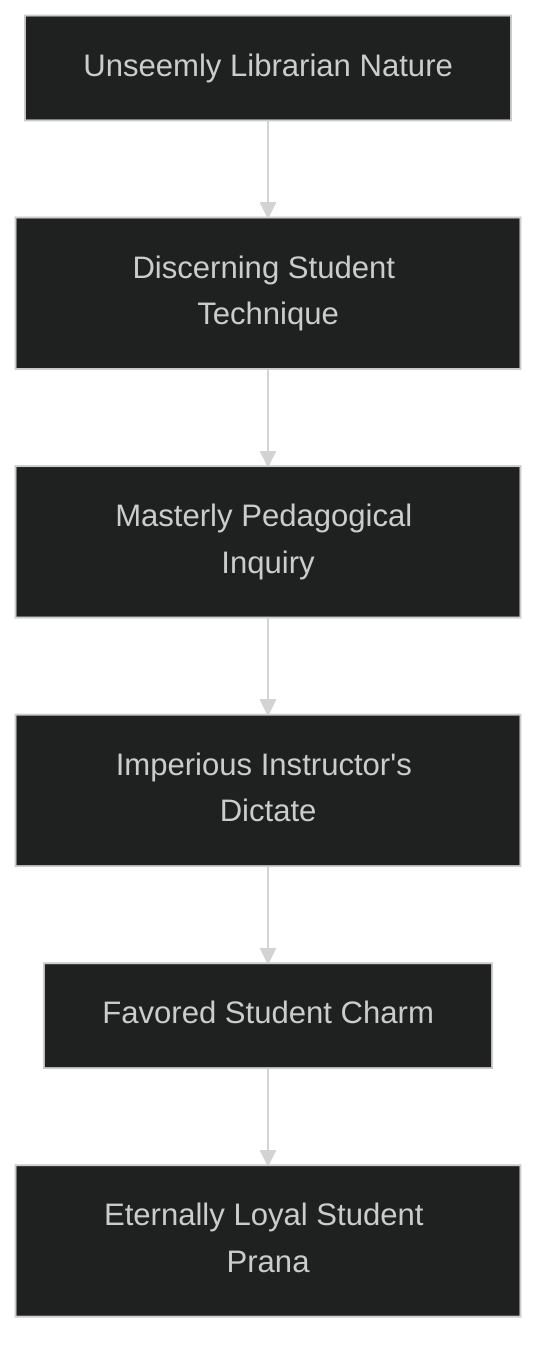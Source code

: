 ---
config:
  theme: dark
---
flowchart TD

    unseemly_librarian_nature[Unseemly Librarian Nature]
    click unseemly_librarian_nature callback "
        Unseemly Librarian Nature<br>
        <br>
        Cost: 2 motes<br>
        Duration: One hour per success<br>
        Type: Simple<br>
        Minimum Temperance: 1<br>
        Minimum Essence: 1<br>
        Prerequisite Charms: None<br>
        <br>
        The studious ghost-librarian is well in tune with the
        knowledge of the Ages. After all, many evenings he has
        nothing better to do than to read scrolls and books found
        in the Underworld — materials forever lost to Creation.
        By activating this Arcanos with 2 motes and his player
        making a successful Intelligence + Lore roll, the scholarly
        ghost receives one automatic success with all Daybreak
        Caste Abilities (Craft, Investigation, Lore, Medicine and
        Occult) for one hour per success.
        "

    discerning_student_technique[Discerning Student Technique]
    unseemly_librarian_nature --> discerning_student_technique
    click discerning_student_technique callback "
        Discerning Student Technique<br>
        <br>
        Cost: 2 motes<br>
        Duration: One minute per success<br>
        Type: Simple<br>
        Minimum Temperance: 3<br>
        Minimum Essence: 2<br>
        Prerequisite Charms: Unseemly Librarian Nature<br>
        <br>
        The ghost scholar who knows Discerning Student
        Technique has whole libraries of information buried within
        his ghostly mind, and he can easily compare the known
        facts of a situation against the statements of another being.
        The ghost’s player rolls Perception + Empathy as the ghost
        activates this Arcanos. Throughout the duration, he gains
        one automatic success to detect most falsehoods. Discerning
        Student Technique provides insight (that automatic
        success) into statements that the speaker knows to be lies.
        It also provides the same level of insight when a speaker
        misstates objective fact, so long as that objective fact is
        recorded in a public, scholarly storehouse of knowledge
        located in the Underworld (it would prove to be of no use
        if a scholar’s allies began saying “…the Scarlet Empress is
        in Sijan! …the Scarlet Empress is in Chiaroscuro! …the
        Scarlet Empress is in Wangler’s Knob!” until they found
        one statement that did not register as false — it only works
        on matters of scholarly record). This Charm does not
        provide the ghost with insight into the truth of a situation
        in any circumstances, only awareness of whether a statement
        is false.
        "

    masterly_pedagogical_inquiry[Masterly Pedagogical Inquiry]
    discerning_student_technique --> masterly_pedagogical_inquiry
    click masterly_pedagogical_inquiry callback "
        Masterly Pedagogical Inquiry<br>
        <br>
        Cost: 3 motes<br>
        Duration: Instant<br>
        Type: Simple<br>
        Minimum Temperance: 3<br>
        Minimum Essence: 2<br>
        Prerequisite Charms: Discerning Student Technique<br>
        <br>
        The ghost-scholar using Masterly Pedagogical Inquiry
        can force his subject to answer a single question
        truthfully. The ghost simply spends the necessary Essence
        and asks a direct question of the target, and the ghost’s
        player rolls Manipulation + Presence; the target’s player
        rolls Willpower to resist. If the ghost achieves more successes
        than the target, the target must answer the question
        as fully and truthfully as possible — though generally
        speaking, this Arcanos cannot get more than a 100-word
        answer out of anyone with a single question. This Charm
        does not work on individuals with an Essence higher than
        the ghost’s.
        "

    imperious_instructors_dictate[Imperious Instructor's Dictate]
    masterly_pedagogical_inquiry --> imperious_instructors_dictate
    click imperious_instructors_dictate callback "
        Imperious Instructor's Dictate<br>
        <br>
        Cost: 5 motes + 1 Willpower<br>
        Duration: One day<br>
        Type: Simple<br>
        Minimum Conviction: 4<br>
        Minimum Essence: 3<br>
        Prerequisite Charms: Masterly Pedagogical Inquiry<br>
        <br>
        Imperious Instructor’s Dictate allows a ghost to issue
        a single command to her subject, which must be followed
        to the best of the subject’s ability. The scholar spends her
        Essence and Willpower and immediately issues a single
        command, a short imperative sentence. The ghost’s player
        rolls Charisma + Presence, and the target’s player rolls
        Willpower to resist. If the ghost achieves more successes
        than the target, the target will obey the command — and
        not realize that he’s been given a command, but rather,
        think that this is his own idea. The target loses interest in
        fulfilling the command after about a day, so the ghost using
        this Arcanos should make the command relatively easy to
        accomplish within that period. If the ghost’s player manages
        to botch the roll on this Charm, the target instantly
        knows that he is being magically manipulated and is likely
        to respond angrily. This Charm does not work on individuals
        with an Essence higher than the ghost’s.
        "

    favored_student_charm[Favored Student Charm]
    imperious_instructors_dictate --> favored_student_charm
    click favored_student_charm callback "
        Favored Student Charm<br>
        <br>
        Cost: 10 motes + 1 Willpower<br>
        Duration: Varies (see below)<br>
        Type: Simple<br>
        Minimum Compassion: 4<br>
        Minimum Essence: 3<br>
        Prerequisite Charms: Imperious Instructor’s Dictate<br>
        <br>
        The ghost with this Charm manipulates another
        ghost’s hun, rendering that ghost friendly to the Arcanos’
        user. This ability, unlike most of the previous Arcanoi in
        this art, works only on ghosts. Typically, the Charm
        induces the sort of camaraderie seen between a skilled
        student and a wise instructor (the ghost using this Arcanos
        may choose to impose either role on the target). The target
        of the Arcanos generally can’t be forced to act in contradiction
        to his Nature or strongly held Virtues. He also
        won’t sacrifice his unlife or livelihood for the ghost, but he
        will do his best to assist the ghost as much as possible.
        The ghost cannot use this Arcanos on another ghost
        with a higher Essence than hers. The player of the ghost
        using Favored-Student Charm makes a Charisma + Socialize
        roll, after the ghost spends her Essence and
        Willpower, and the target may resist with Willpower. A
        botch on the roll to activate this Arcanos immediately
        reveals the ghost’s intentions to the target, probably with
        dire consequences. When the Arcanos wears off, if it is not
        renewed with the expenditure of more Essence and Willpower,
        the target will have a vague idea of what was done
        to him and may feel somewhat uneasy around the user (+1
        difficulty to all Social rolls between target and user). The
        number of net successes determines the duration:<br>
        <br>
        Successes Duration<br>
        1 One hour<br>
        2 Until the next dawn<br>
        3 One full day<br>
        4 One week<br>
        5 One month<br>
        <br>
        This Charm does not work on individuals with an Essence
        higher than the ghost’s.
        "

    eternally_loyal_student_prana[Eternally Loyal Student Prana]
    favored_student_charm --> eternally_loyal_student_prana
    click eternally_loyal_student_prana callback "
        Eternally Loyal Student Prana<br>
        <br>
        Cost: 10 motes + 1 Willpower<br>
        Duration: Special (see below)<br>
        Type: Special (see below)<br>
        Minimum Compassion: 5<br>
        Minimum Essence: 3<br>
        Prerequisite Charms: Favored-Student Charm<br>
        <br>
        The wise ghost-scholar can manipulate a student’s
        hun sufficiently to permanently implant an order in another
        ghost’s mind. Like Favored-Student Charm, Eternally
        Loyal Student Prana can be used only on other ghosts,
        rather than the living or other spirits. The scholar must
        first spend a full day with the target. At the end of this time,
        he spends the Essence and Willpower to insert the command
        into the target’s mind. The ghost cannot use this
        Charm on a ghost with an Essence higher than his own.
        The Arcanos requires a roll of Manipulation + Presence,
        and the target’s player may resist with a Willpower roll.
        The scholar’s player must achieve at least two net successes
        on his roll. The orders cannot be more complex than about
        100 words’ worth unless the ghost achieves five or more net
        successes (in which case, they can be as complex as he
        wishes, down to subclauses and special cases). As with
        Favored-Student Charm, no orders may be implanted that
        directly contradict the target’s Nature or high Virtues.
        "